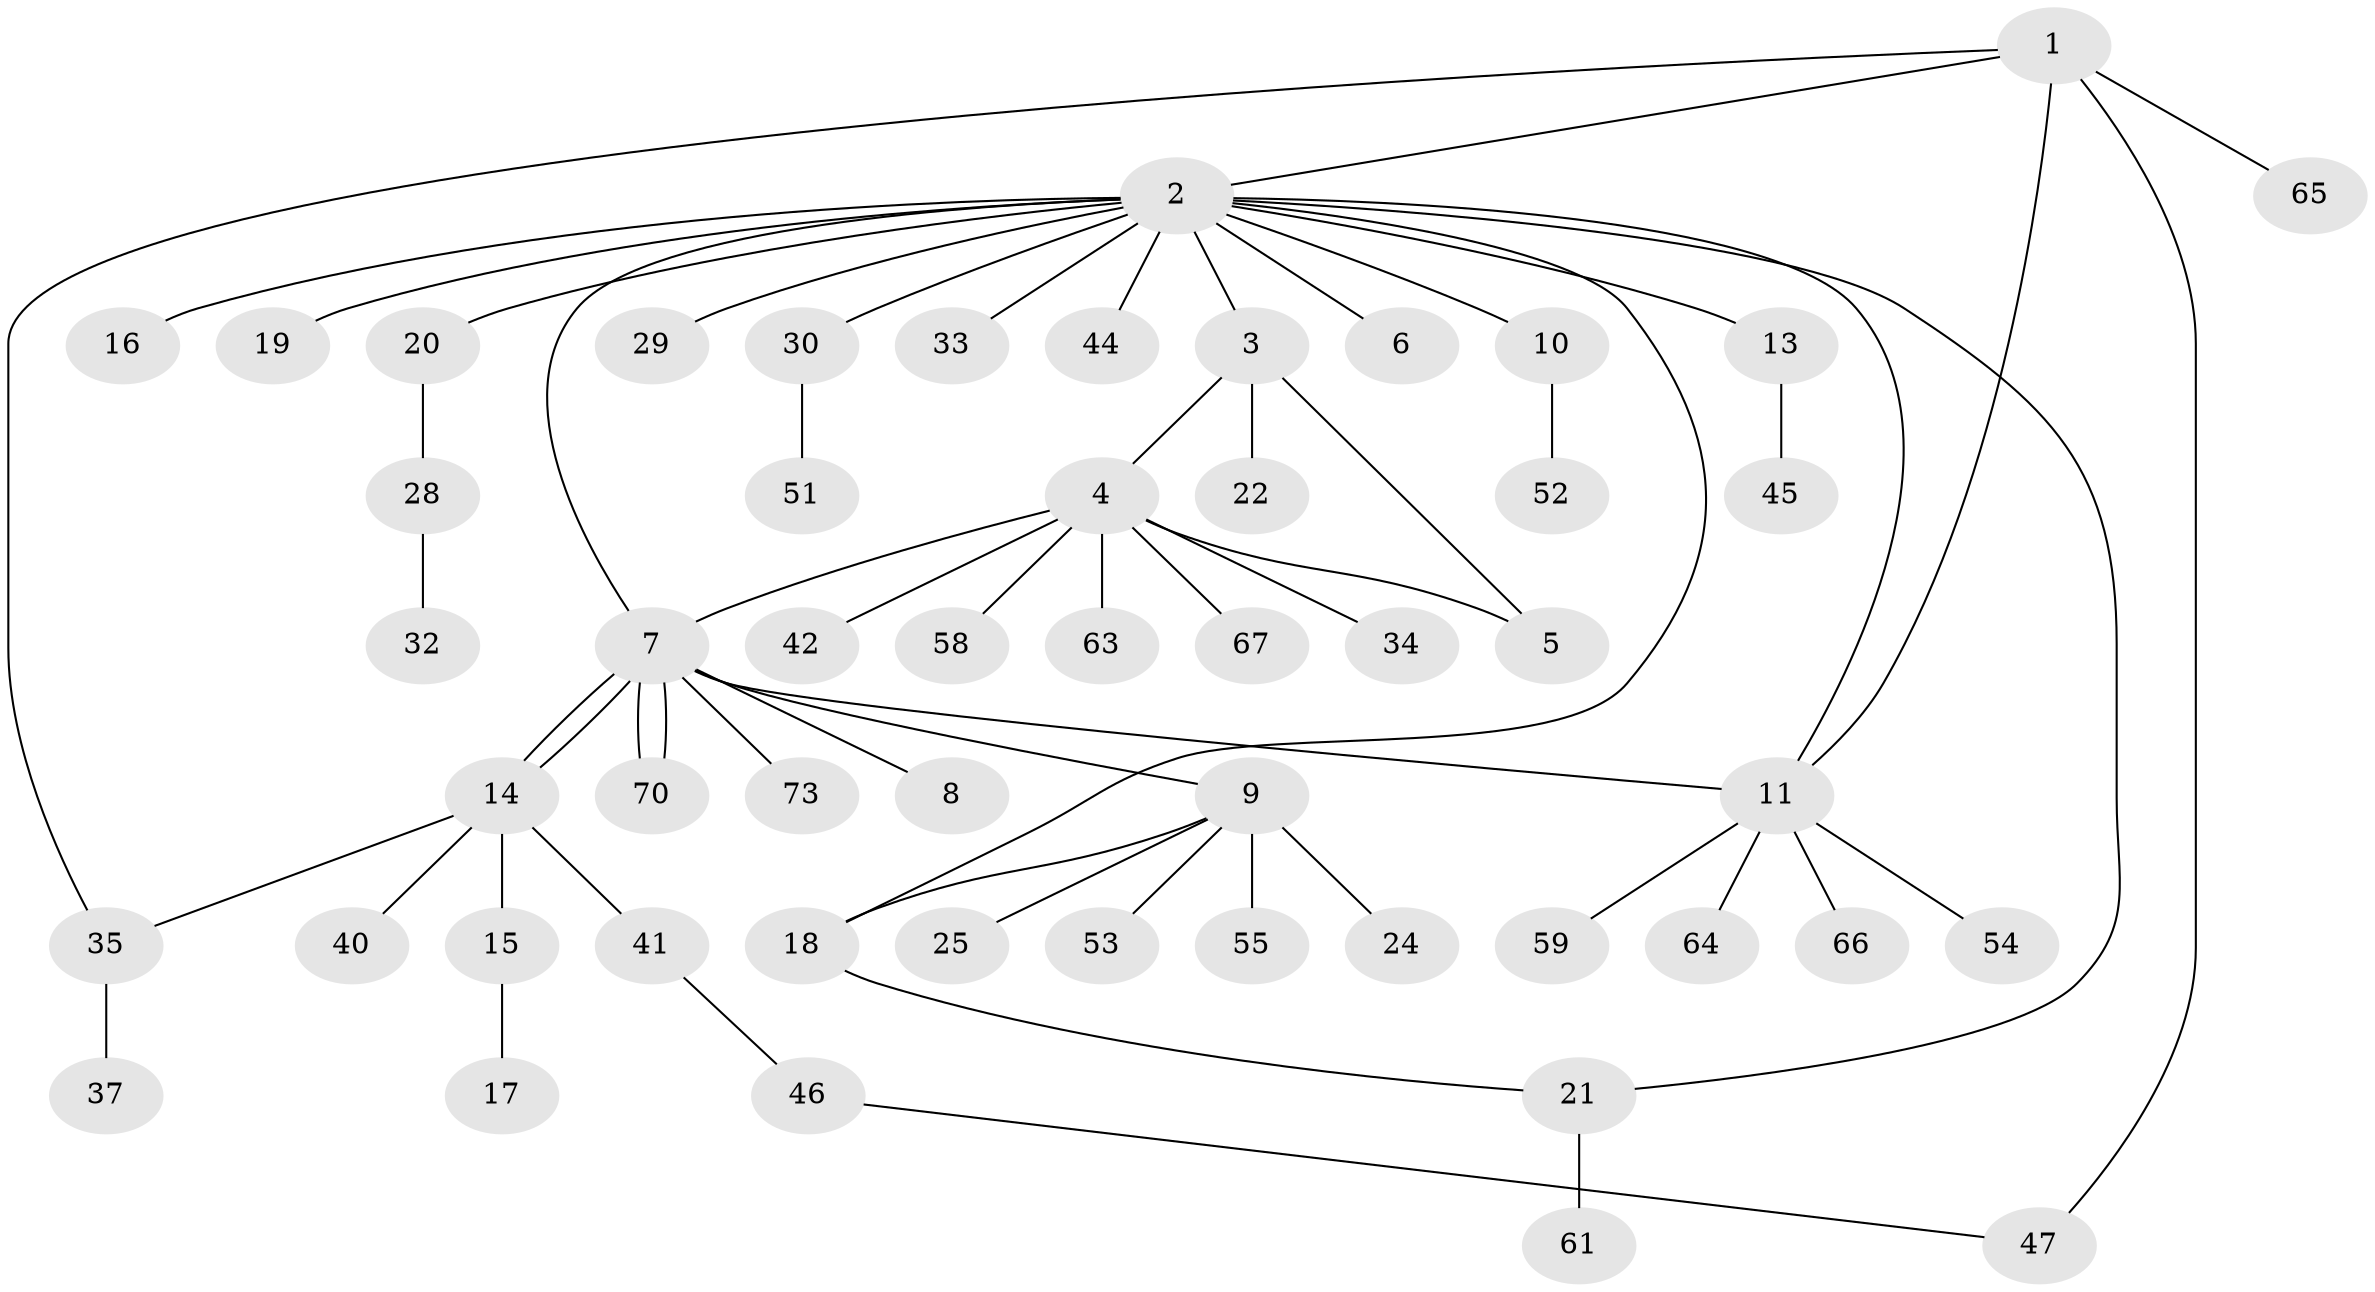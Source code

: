 // original degree distribution, {4: 0.0273972602739726, 17: 0.0136986301369863, 5: 0.0136986301369863, 6: 0.0136986301369863, 2: 0.2054794520547945, 1: 0.547945205479452, 12: 0.0136986301369863, 7: 0.0410958904109589, 3: 0.1232876712328767}
// Generated by graph-tools (version 1.1) at 2025/11/02/27/25 16:11:11]
// undirected, 53 vertices, 62 edges
graph export_dot {
graph [start="1"]
  node [color=gray90,style=filled];
  1 [super="+69"];
  2 [super="+12"];
  3 [super="+31"];
  4 [super="+39"];
  5;
  6;
  7 [super="+57"];
  8;
  9 [super="+49"];
  10;
  11 [super="+38"];
  13 [super="+26"];
  14 [super="+27"];
  15;
  16;
  17 [super="+23"];
  18;
  19;
  20 [super="+71"];
  21 [super="+56"];
  22;
  24;
  25;
  28;
  29;
  30 [super="+60"];
  32 [super="+36"];
  33;
  34;
  35 [super="+43"];
  37;
  40;
  41 [super="+50"];
  42;
  44;
  45;
  46;
  47 [super="+48"];
  51;
  52 [super="+72"];
  53;
  54;
  55 [super="+62"];
  58;
  59;
  61;
  63;
  64;
  65;
  66 [super="+68"];
  67;
  70;
  73;
  1 -- 2;
  1 -- 65;
  1 -- 47;
  1 -- 11;
  1 -- 35;
  2 -- 3;
  2 -- 6;
  2 -- 7;
  2 -- 10;
  2 -- 13;
  2 -- 16;
  2 -- 18;
  2 -- 19;
  2 -- 20;
  2 -- 29;
  2 -- 30;
  2 -- 33;
  2 -- 44;
  2 -- 11;
  2 -- 21;
  3 -- 4;
  3 -- 5;
  3 -- 22;
  4 -- 5;
  4 -- 7;
  4 -- 34;
  4 -- 63;
  4 -- 42;
  4 -- 67;
  4 -- 58;
  7 -- 8;
  7 -- 9;
  7 -- 11 [weight=2];
  7 -- 14;
  7 -- 14;
  7 -- 70;
  7 -- 70;
  7 -- 73;
  9 -- 18;
  9 -- 24;
  9 -- 25;
  9 -- 53;
  9 -- 55;
  10 -- 52;
  11 -- 64;
  11 -- 66;
  11 -- 54;
  11 -- 59;
  13 -- 45;
  14 -- 15;
  14 -- 35;
  14 -- 40;
  14 -- 41;
  15 -- 17;
  18 -- 21;
  20 -- 28;
  21 -- 61;
  28 -- 32;
  30 -- 51;
  35 -- 37;
  41 -- 46;
  46 -- 47;
}
